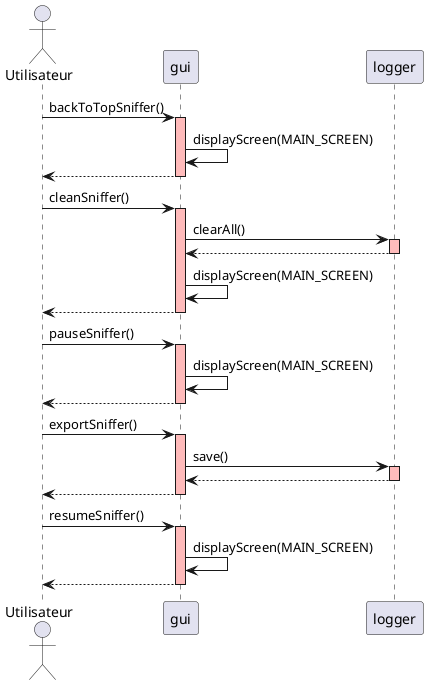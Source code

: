 @startuml interactSniffer

actor Utilisateur   as User   order 1
participant gui     as GUI    order 2
participant logger  as Logger order 3

User   -> GUI       : backToTopSniffer()
activate GUI #FFBBBB
GUI    -> GUI       : displayScreen(MAIN_SCREEN)
GUI    --> User
deactivate GUI #FFBBBB



User    -> GUI      : cleanSniffer()
activate GUI #FFBBBB

GUI     -> Logger   : clearAll()
activate Logger #FFBBBB
Logger  --> GUI
deactivate Logger

GUI     -> GUI      : displayScreen(MAIN_SCREEN)
GUI     --> User
deactivate GUI


User    -> GUI      : pauseSniffer()
activate GUI #FFBBBB
GUI    -> GUI       : displayScreen(MAIN_SCREEN)
GUI    --> User
deactivate GUI #FFBBBB
User    -> GUI      : exportSniffer()
activate GUI #FFBBBB
GUI     -> Logger   : save()
activate Logger #FFBBBB
Logger  --> GUI
deactivate Logger
GUI     --> User
deactivate GUI
User    -> GUI      : resumeSniffer()
activate GUI #FFBBBB
GUI    -> GUI       : displayScreen(MAIN_SCREEN)
GUI    --> User
deactivate GUI #FFBBBB







@enduml
